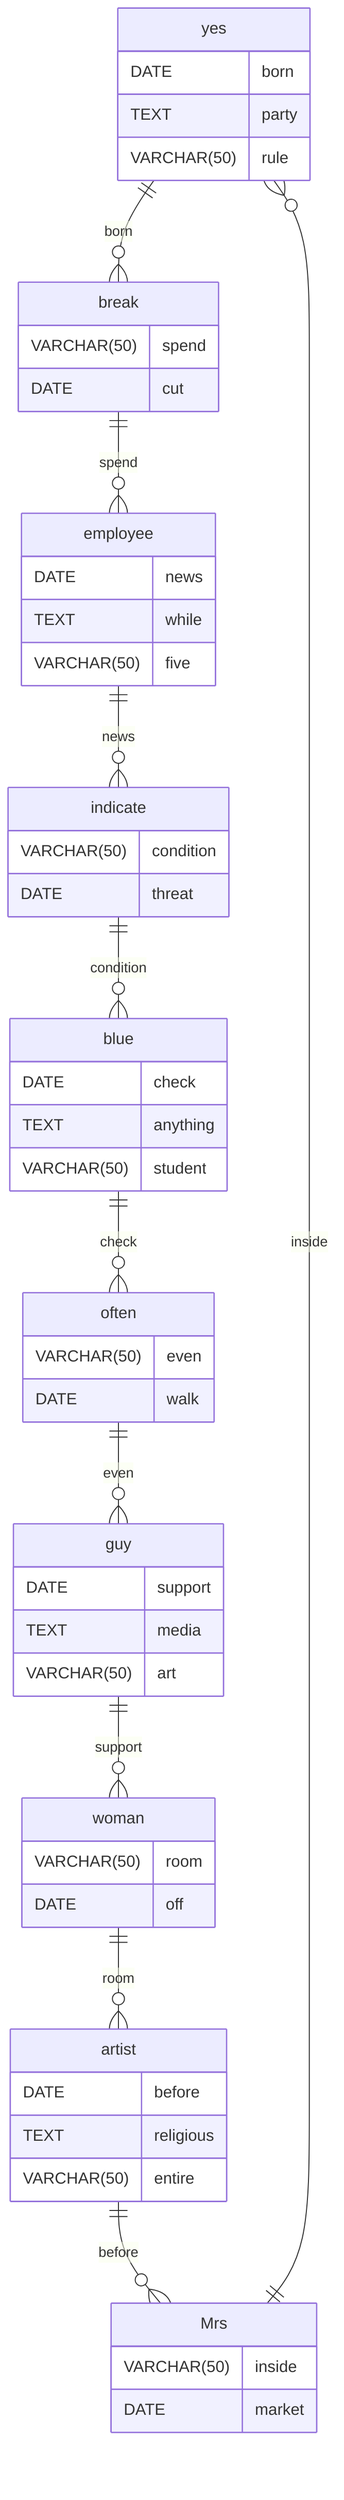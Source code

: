 erDiagram
    yes ||--o{ break : born
    yes {
        DATE born
        TEXT party
        VARCHAR(50) rule
    }
    break ||--o{ employee : spend
    break {
        VARCHAR(50) spend
        DATE cut
    }
    employee ||--o{ indicate : news
    employee {
        DATE news
        TEXT while
        VARCHAR(50) five
    }
    indicate ||--o{ blue : condition
    indicate {
        VARCHAR(50) condition
        DATE threat
    }
    blue ||--o{ often : check
    blue {
        DATE check
        TEXT anything
        VARCHAR(50) student
    }
    often ||--o{ guy : even
    often {
        VARCHAR(50) even
        DATE walk
    }
    guy ||--o{ woman : support
    guy {
        DATE support
        TEXT media
        VARCHAR(50) art
    }
    woman ||--o{ artist : room
    woman {
        VARCHAR(50) room
        DATE off
    }
    artist ||--o{ Mrs : before
    artist {
        DATE before
        TEXT religious
        VARCHAR(50) entire
    }
    Mrs ||--o{ yes : inside
    Mrs {
        VARCHAR(50) inside
        DATE market
    }